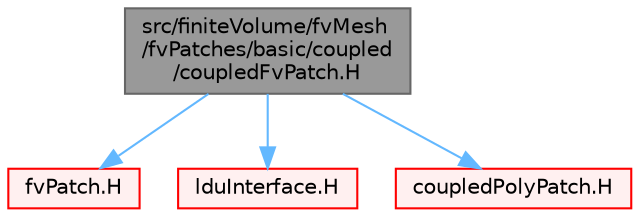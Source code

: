 digraph "src/finiteVolume/fvMesh/fvPatches/basic/coupled/coupledFvPatch.H"
{
 // LATEX_PDF_SIZE
  bgcolor="transparent";
  edge [fontname=Helvetica,fontsize=10,labelfontname=Helvetica,labelfontsize=10];
  node [fontname=Helvetica,fontsize=10,shape=box,height=0.2,width=0.4];
  Node1 [id="Node000001",label="src/finiteVolume/fvMesh\l/fvPatches/basic/coupled\l/coupledFvPatch.H",height=0.2,width=0.4,color="gray40", fillcolor="grey60", style="filled", fontcolor="black",tooltip=" "];
  Node1 -> Node2 [id="edge1_Node000001_Node000002",color="steelblue1",style="solid",tooltip=" "];
  Node2 [id="Node000002",label="fvPatch.H",height=0.2,width=0.4,color="red", fillcolor="#FFF0F0", style="filled",URL="$fvPatch_8H.html",tooltip=" "];
  Node1 -> Node232 [id="edge2_Node000001_Node000232",color="steelblue1",style="solid",tooltip=" "];
  Node232 [id="Node000232",label="lduInterface.H",height=0.2,width=0.4,color="red", fillcolor="#FFF0F0", style="filled",URL="$lduInterface_8H.html",tooltip=" "];
  Node1 -> Node234 [id="edge3_Node000001_Node000234",color="steelblue1",style="solid",tooltip=" "];
  Node234 [id="Node000234",label="coupledPolyPatch.H",height=0.2,width=0.4,color="red", fillcolor="#FFF0F0", style="filled",URL="$coupledPolyPatch_8H.html",tooltip=" "];
}
